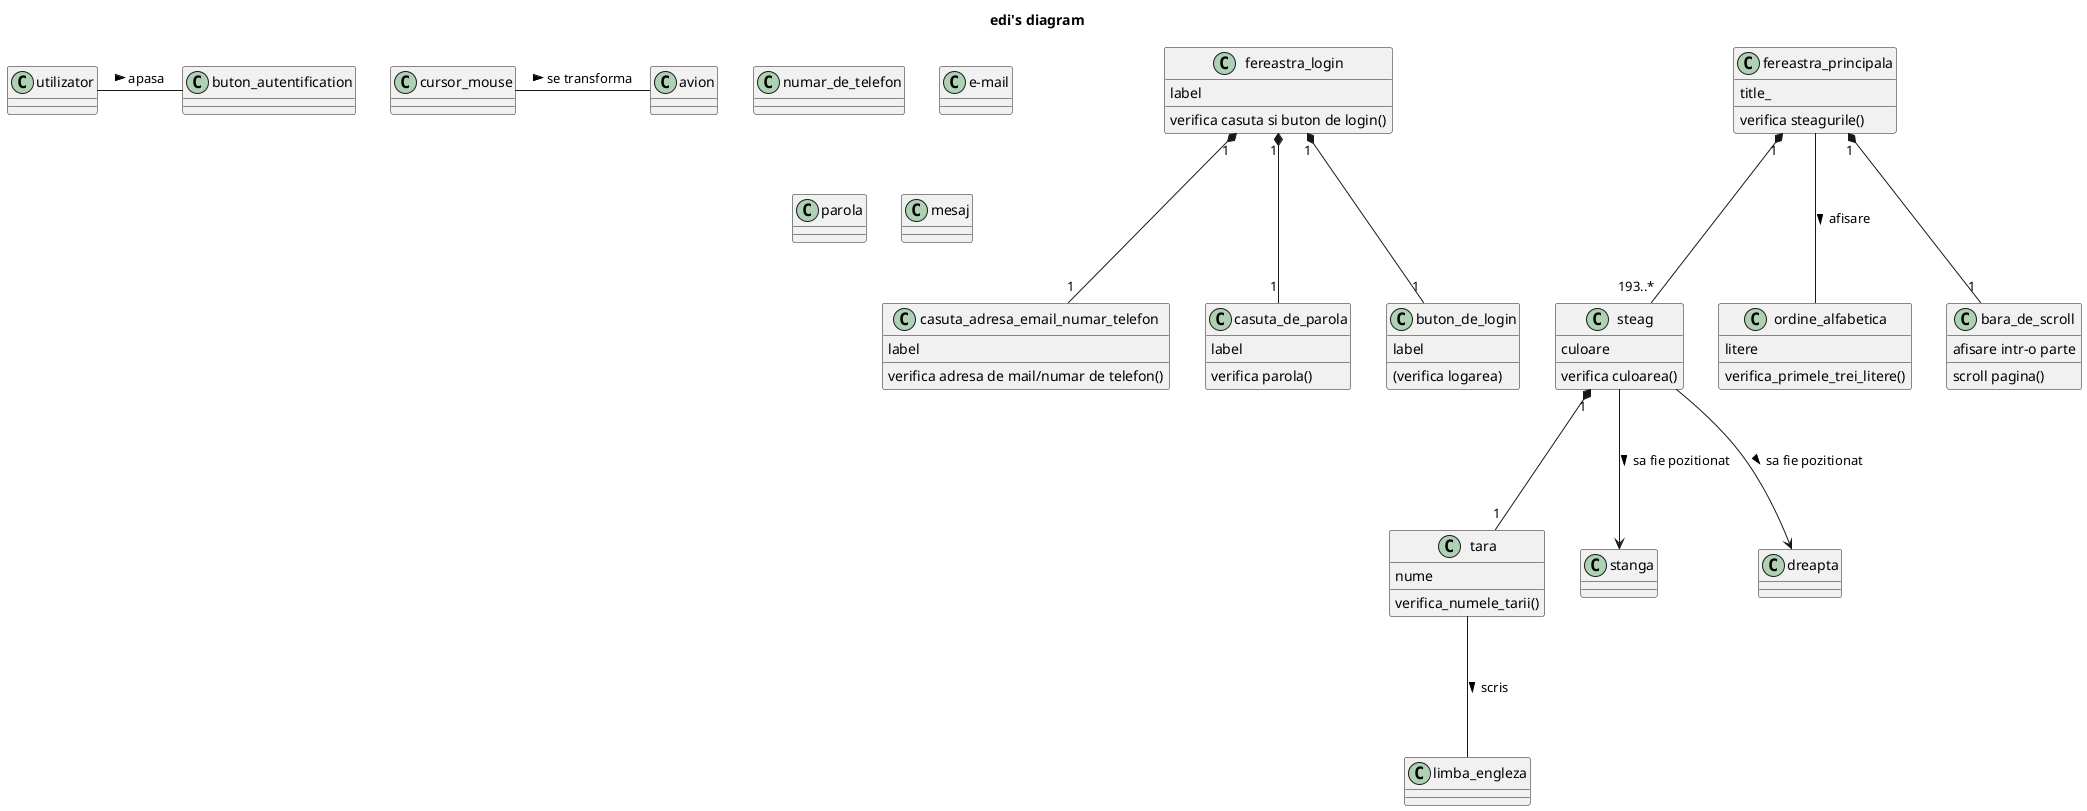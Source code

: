 @startuml
title edi's diagram

class utilizator {}
class buton_autentification {}
class fereastra_login {
label
verifica casuta si buton de login()
}
class casuta_adresa_email_numar_telefon {
label
verifica adresa de mail/numar de telefon()
}
class casuta_de_parola {
label
verifica parola()
}
class buton_de_login {
label
(verifica logarea)
}
utilizator - buton_autentification : apasa >
fereastra_login "1"*--- "1" casuta_adresa_email_numar_telefon
fereastra_login "1"*--- "1" casuta_de_parola
fereastra_login "1"*--- "1" buton_de_login

class utilizator {}
class numar_de_telefon {}
class e-mail {}
class parola {}
class mesaj {}

class utilizator {}
class e-mail {}
class numar_de_telefon {}
class fereastra_principala {
title_
verifica steagurile()
}
class steag {
culoare
verifica culoarea()
}
class tara {
nume
verifica_numele_tarii()
}
class ordine_alfabetica {
litere
verifica_primele_trei_litere()

}
class stanga {}
class dreapta {}
class limba_engleza {}
fereastra_principala "1"*--- "193..*"steag
fereastra_principala --- ordine_alfabetica : afisare >
steag ---> stanga : sa fie pozitionat >
steag ---> dreapta : sa fie pozitionat >
tara --- limba_engleza : scris >
steag "1"*--- "1"tara

class bara_de_scroll {
afisare intr-o parte
scroll pagina()
}
class cursor_mouse {}
class avion {}
fereastra_principala "1"*---"1" bara_de_scroll
cursor_mouse - avion :> se transforma
@enduml
